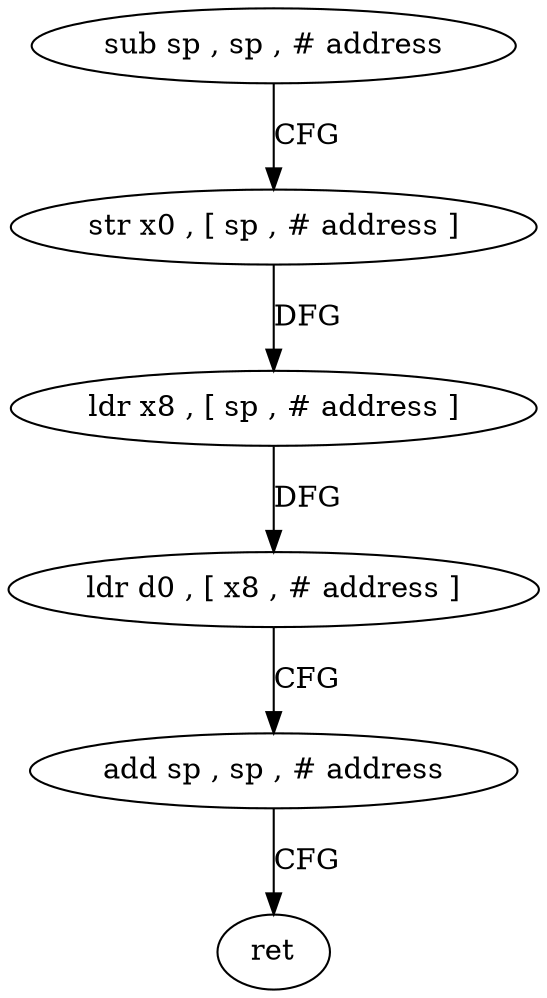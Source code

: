 digraph "func" {
"131540" [label = "sub sp , sp , # address" ]
"131544" [label = "str x0 , [ sp , # address ]" ]
"131548" [label = "ldr x8 , [ sp , # address ]" ]
"131552" [label = "ldr d0 , [ x8 , # address ]" ]
"131556" [label = "add sp , sp , # address" ]
"131560" [label = "ret" ]
"131540" -> "131544" [ label = "CFG" ]
"131544" -> "131548" [ label = "DFG" ]
"131548" -> "131552" [ label = "DFG" ]
"131552" -> "131556" [ label = "CFG" ]
"131556" -> "131560" [ label = "CFG" ]
}
